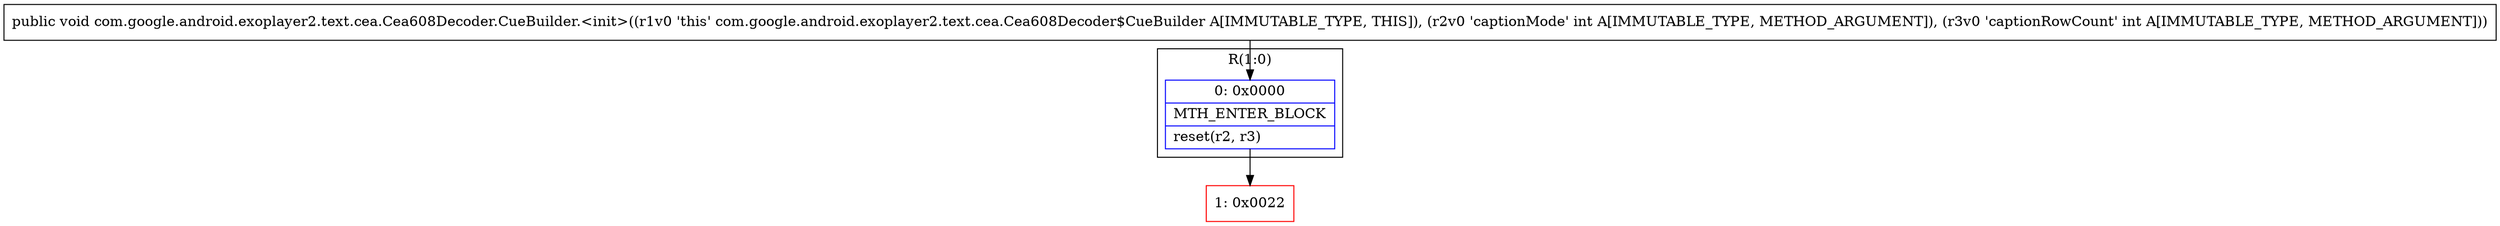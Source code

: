 digraph "CFG forcom.google.android.exoplayer2.text.cea.Cea608Decoder.CueBuilder.\<init\>(II)V" {
subgraph cluster_Region_2054622098 {
label = "R(1:0)";
node [shape=record,color=blue];
Node_0 [shape=record,label="{0\:\ 0x0000|MTH_ENTER_BLOCK\l|reset(r2, r3)\l}"];
}
Node_1 [shape=record,color=red,label="{1\:\ 0x0022}"];
MethodNode[shape=record,label="{public void com.google.android.exoplayer2.text.cea.Cea608Decoder.CueBuilder.\<init\>((r1v0 'this' com.google.android.exoplayer2.text.cea.Cea608Decoder$CueBuilder A[IMMUTABLE_TYPE, THIS]), (r2v0 'captionMode' int A[IMMUTABLE_TYPE, METHOD_ARGUMENT]), (r3v0 'captionRowCount' int A[IMMUTABLE_TYPE, METHOD_ARGUMENT])) }"];
MethodNode -> Node_0;
Node_0 -> Node_1;
}

